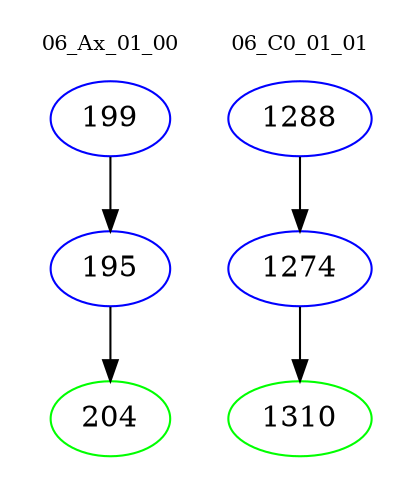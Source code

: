digraph{
subgraph cluster_0 {
color = white
label = "06_Ax_01_00";
fontsize=10;
T0_199 [label="199", color="blue"]
T0_199 -> T0_195 [color="black"]
T0_195 [label="195", color="blue"]
T0_195 -> T0_204 [color="black"]
T0_204 [label="204", color="green"]
}
subgraph cluster_1 {
color = white
label = "06_C0_01_01";
fontsize=10;
T1_1288 [label="1288", color="blue"]
T1_1288 -> T1_1274 [color="black"]
T1_1274 [label="1274", color="blue"]
T1_1274 -> T1_1310 [color="black"]
T1_1310 [label="1310", color="green"]
}
}
